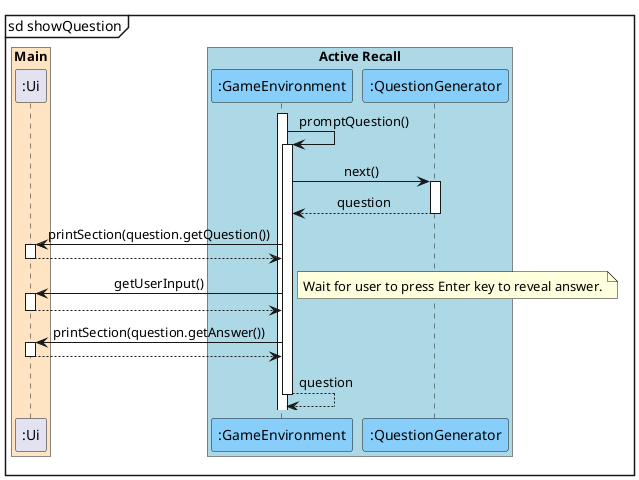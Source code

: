 @startuml
'https://plantuml.com/sequence-diagram
skinparam sequenceMessageAlign center

mainframe sd showQuestion

box "Commands" #thistle
endbox
box "Main" #bisque
participant ":Ui" as Ui
endbox
box "Active Recall" #lightblue
participant ":GameEnvironment" as GameEnvironment #lightskyblue
participant ":QuestionGenerator" as QuestionGenerator #lightskyblue
endbox

activate GameEnvironment
GameEnvironment -> GameEnvironment : promptQuestion()
    activate GameEnvironment
      GameEnvironment -> QuestionGenerator : next()
      activate QuestionGenerator 
      return question
      GameEnvironment -> Ui : printSection(question.getQuestion())
      activate Ui
      return
      GameEnvironment -> Ui : getUserInput()
      note right: Wait for user to press Enter key to reveal answer.
      activate Ui
      return
      GameEnvironment -> Ui : printSection(question.getAnswer())
      activate Ui
      return
    return question
@enduml